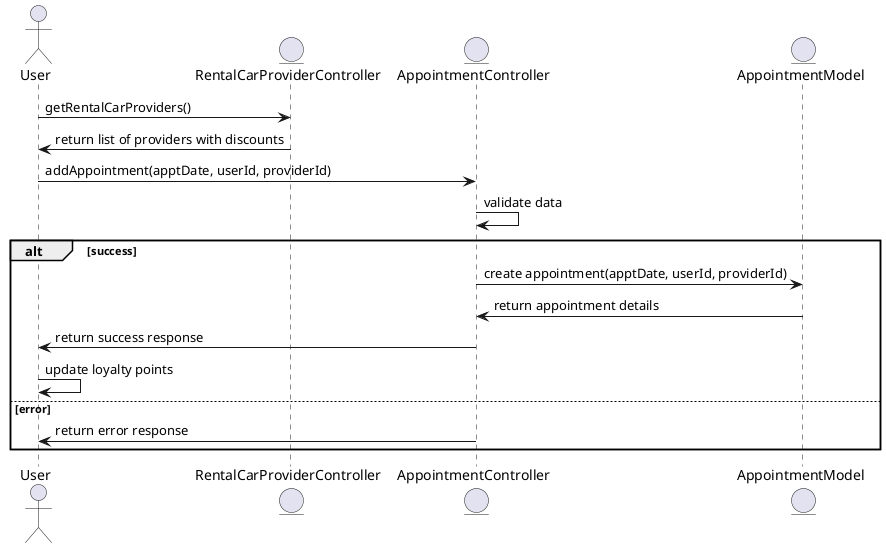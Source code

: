 @startuml
actor User
entity "UserModel" as User
entity "RentalCarProviderController" as ProviderController
entity "AppointmentController" as AppointmentController
entity "AppointmentModel" as Appointment

User -> ProviderController: getRentalCarProviders()
ProviderController -> User: return list of providers with discounts
User -> AppointmentController: addAppointment(apptDate, userId, providerId)
AppointmentController -> AppointmentController: validate data
alt success
    AppointmentController -> Appointment: create appointment(apptDate, userId, providerId)
    Appointment -> AppointmentController: return appointment details
    AppointmentController -> User: return success response
    User -> User : update loyalty points
else error
    AppointmentController -> User: return error response
end
@enduml
